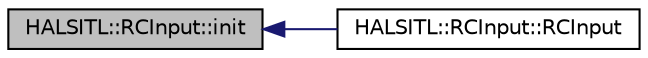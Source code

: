 digraph "HALSITL::RCInput::init"
{
 // INTERACTIVE_SVG=YES
  edge [fontname="Helvetica",fontsize="10",labelfontname="Helvetica",labelfontsize="10"];
  node [fontname="Helvetica",fontsize="10",shape=record];
  rankdir="LR";
  Node1 [label="HALSITL::RCInput::init",height=0.2,width=0.4,color="black", fillcolor="grey75", style="filled", fontcolor="black"];
  Node1 -> Node2 [dir="back",color="midnightblue",fontsize="10",style="solid",fontname="Helvetica"];
  Node2 [label="HALSITL::RCInput::RCInput",height=0.2,width=0.4,color="black", fillcolor="white", style="filled",URL="$classHALSITL_1_1RCInput.html#ad68afbd6afbd856a1dde96ff7d08b636"];
}
